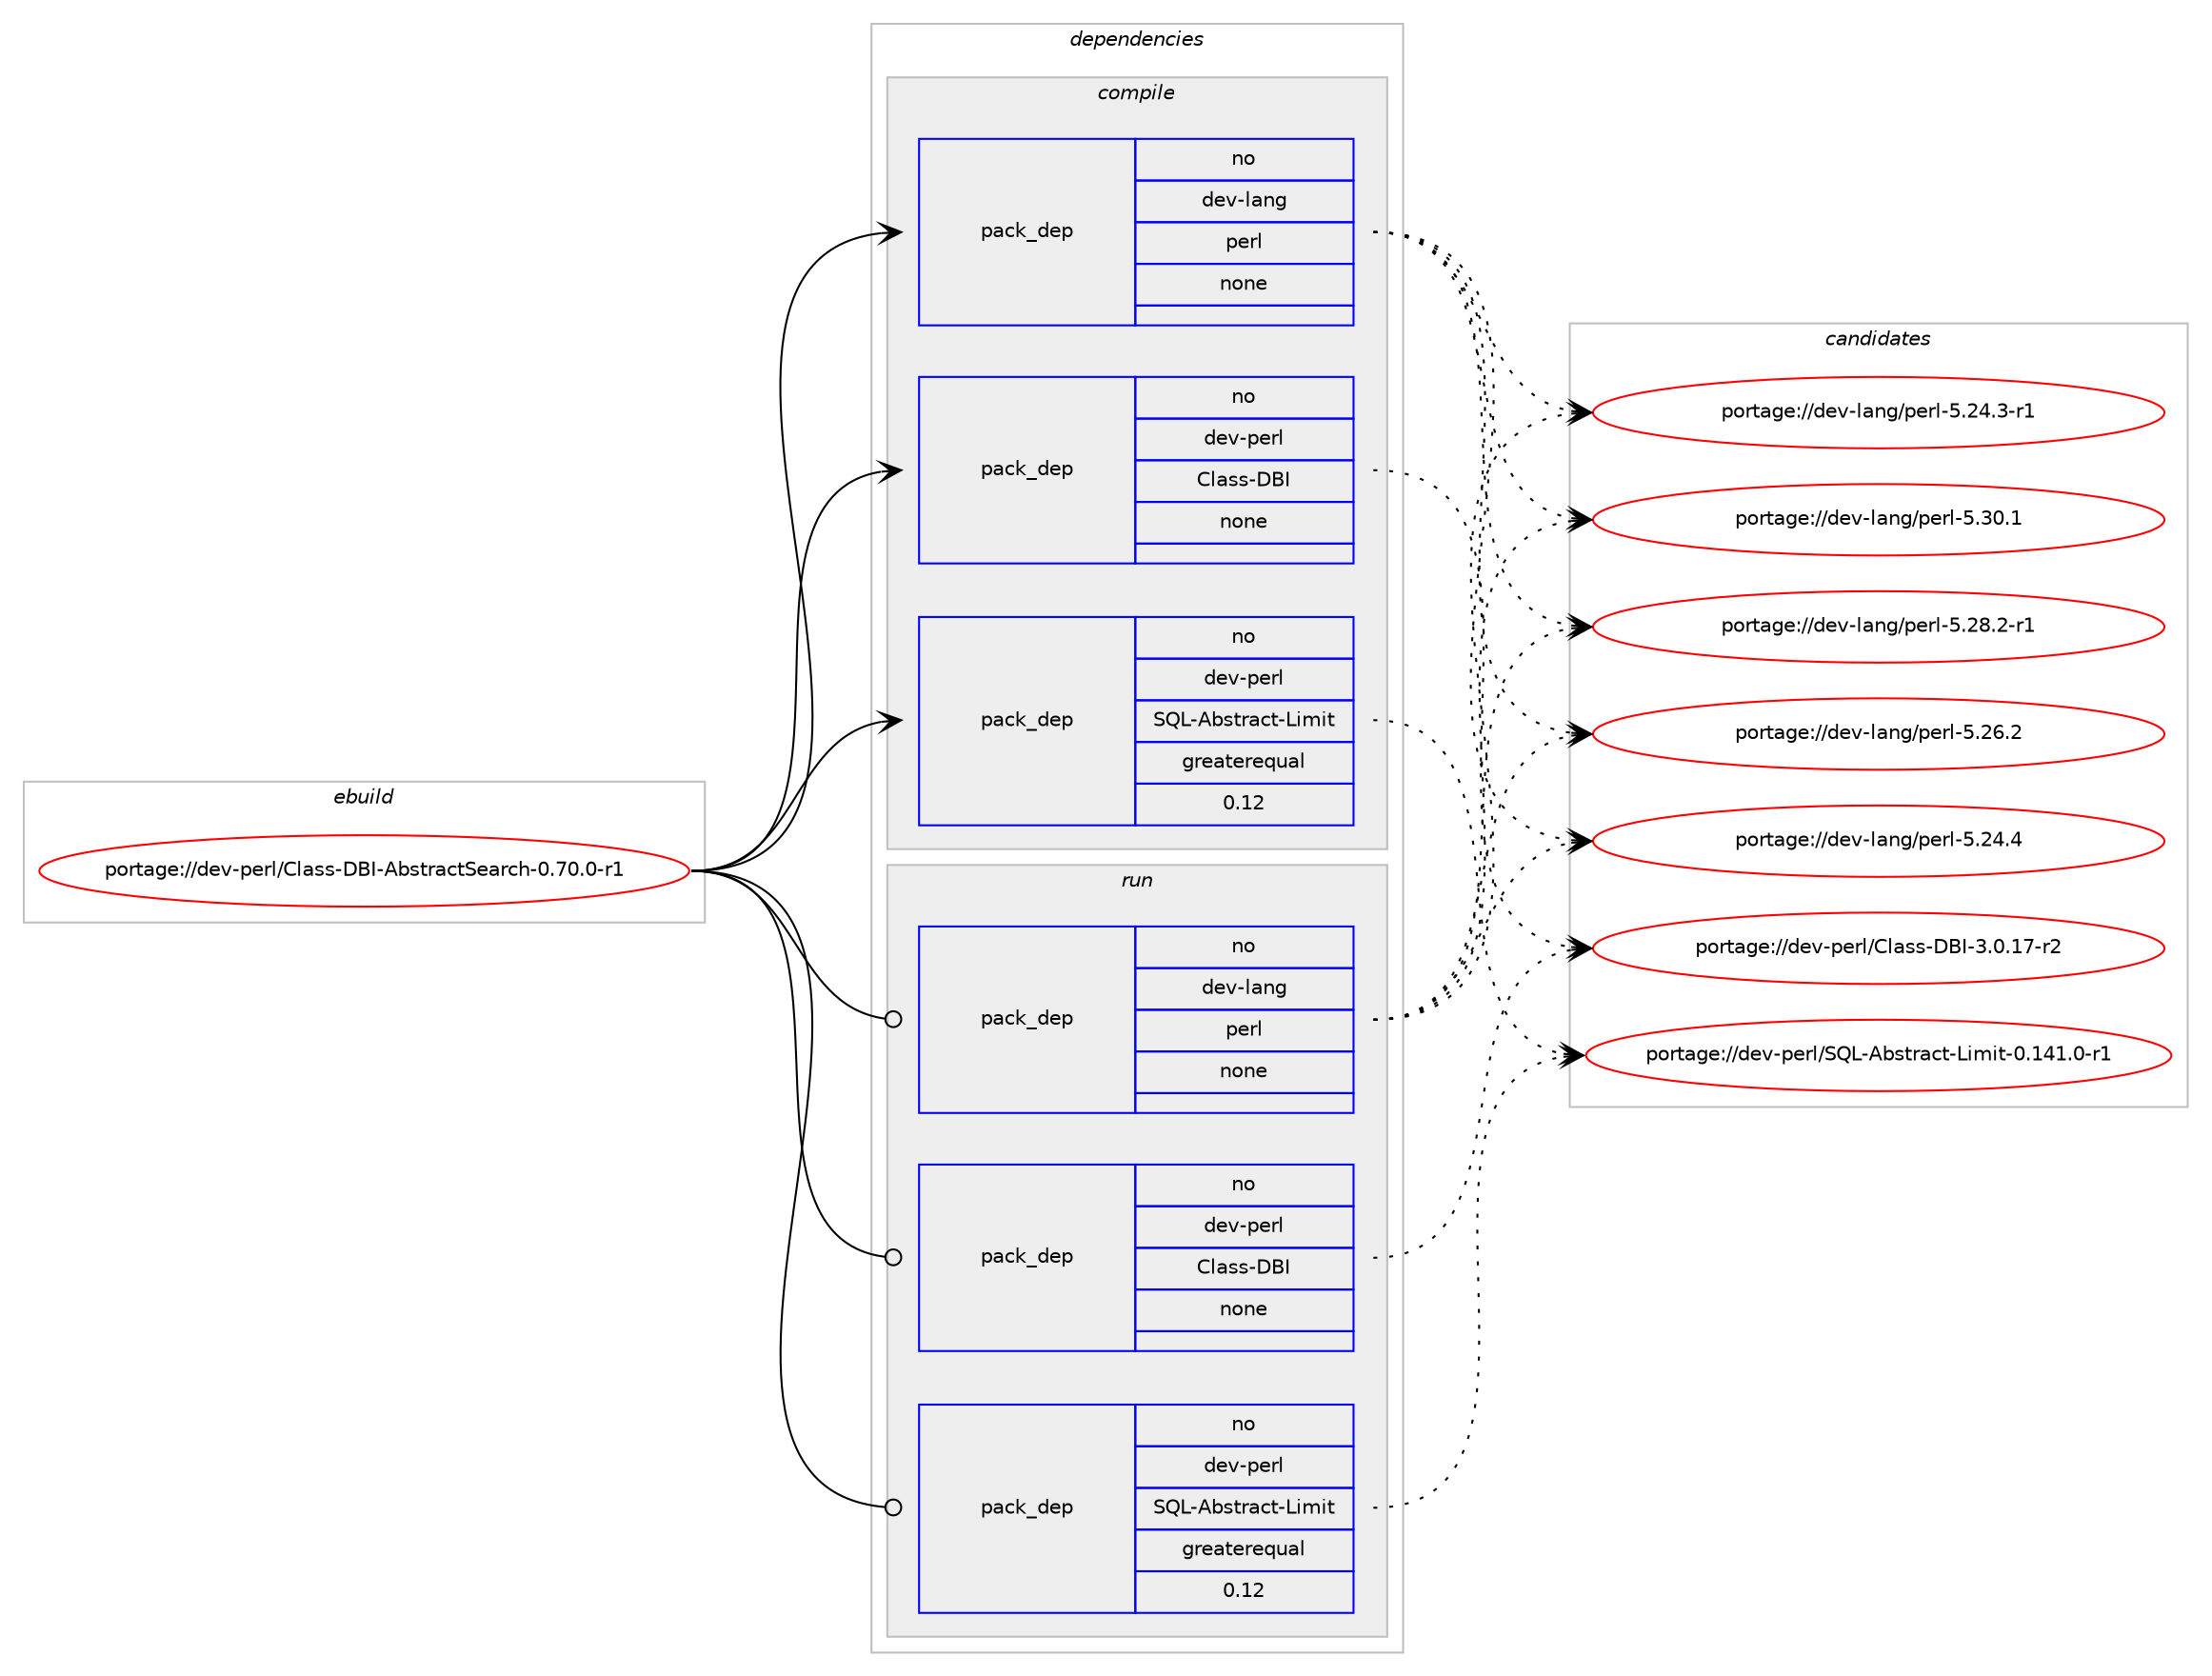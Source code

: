 digraph prolog {

# *************
# Graph options
# *************

newrank=true;
concentrate=true;
compound=true;
graph [rankdir=LR,fontname=Helvetica,fontsize=10,ranksep=1.5];#, ranksep=2.5, nodesep=0.2];
edge  [arrowhead=vee];
node  [fontname=Helvetica,fontsize=10];

# **********
# The ebuild
# **********

subgraph cluster_leftcol {
color=gray;
label=<<i>ebuild</i>>;
id [label="portage://dev-perl/Class-DBI-AbstractSearch-0.70.0-r1", color=red, width=4, href="../dev-perl/Class-DBI-AbstractSearch-0.70.0-r1.svg"];
}

# ****************
# The dependencies
# ****************

subgraph cluster_midcol {
color=gray;
label=<<i>dependencies</i>>;
subgraph cluster_compile {
fillcolor="#eeeeee";
style=filled;
label=<<i>compile</i>>;
subgraph pack371018 {
dependency498745 [label=<<TABLE BORDER="0" CELLBORDER="1" CELLSPACING="0" CELLPADDING="4" WIDTH="220"><TR><TD ROWSPAN="6" CELLPADDING="30">pack_dep</TD></TR><TR><TD WIDTH="110">no</TD></TR><TR><TD>dev-lang</TD></TR><TR><TD>perl</TD></TR><TR><TD>none</TD></TR><TR><TD></TD></TR></TABLE>>, shape=none, color=blue];
}
id:e -> dependency498745:w [weight=20,style="solid",arrowhead="vee"];
subgraph pack371019 {
dependency498746 [label=<<TABLE BORDER="0" CELLBORDER="1" CELLSPACING="0" CELLPADDING="4" WIDTH="220"><TR><TD ROWSPAN="6" CELLPADDING="30">pack_dep</TD></TR><TR><TD WIDTH="110">no</TD></TR><TR><TD>dev-perl</TD></TR><TR><TD>Class-DBI</TD></TR><TR><TD>none</TD></TR><TR><TD></TD></TR></TABLE>>, shape=none, color=blue];
}
id:e -> dependency498746:w [weight=20,style="solid",arrowhead="vee"];
subgraph pack371020 {
dependency498747 [label=<<TABLE BORDER="0" CELLBORDER="1" CELLSPACING="0" CELLPADDING="4" WIDTH="220"><TR><TD ROWSPAN="6" CELLPADDING="30">pack_dep</TD></TR><TR><TD WIDTH="110">no</TD></TR><TR><TD>dev-perl</TD></TR><TR><TD>SQL-Abstract-Limit</TD></TR><TR><TD>greaterequal</TD></TR><TR><TD>0.12</TD></TR></TABLE>>, shape=none, color=blue];
}
id:e -> dependency498747:w [weight=20,style="solid",arrowhead="vee"];
}
subgraph cluster_compileandrun {
fillcolor="#eeeeee";
style=filled;
label=<<i>compile and run</i>>;
}
subgraph cluster_run {
fillcolor="#eeeeee";
style=filled;
label=<<i>run</i>>;
subgraph pack371021 {
dependency498748 [label=<<TABLE BORDER="0" CELLBORDER="1" CELLSPACING="0" CELLPADDING="4" WIDTH="220"><TR><TD ROWSPAN="6" CELLPADDING="30">pack_dep</TD></TR><TR><TD WIDTH="110">no</TD></TR><TR><TD>dev-lang</TD></TR><TR><TD>perl</TD></TR><TR><TD>none</TD></TR><TR><TD></TD></TR></TABLE>>, shape=none, color=blue];
}
id:e -> dependency498748:w [weight=20,style="solid",arrowhead="odot"];
subgraph pack371022 {
dependency498749 [label=<<TABLE BORDER="0" CELLBORDER="1" CELLSPACING="0" CELLPADDING="4" WIDTH="220"><TR><TD ROWSPAN="6" CELLPADDING="30">pack_dep</TD></TR><TR><TD WIDTH="110">no</TD></TR><TR><TD>dev-perl</TD></TR><TR><TD>Class-DBI</TD></TR><TR><TD>none</TD></TR><TR><TD></TD></TR></TABLE>>, shape=none, color=blue];
}
id:e -> dependency498749:w [weight=20,style="solid",arrowhead="odot"];
subgraph pack371023 {
dependency498750 [label=<<TABLE BORDER="0" CELLBORDER="1" CELLSPACING="0" CELLPADDING="4" WIDTH="220"><TR><TD ROWSPAN="6" CELLPADDING="30">pack_dep</TD></TR><TR><TD WIDTH="110">no</TD></TR><TR><TD>dev-perl</TD></TR><TR><TD>SQL-Abstract-Limit</TD></TR><TR><TD>greaterequal</TD></TR><TR><TD>0.12</TD></TR></TABLE>>, shape=none, color=blue];
}
id:e -> dependency498750:w [weight=20,style="solid",arrowhead="odot"];
}
}

# **************
# The candidates
# **************

subgraph cluster_choices {
rank=same;
color=gray;
label=<<i>candidates</i>>;

subgraph choice371018 {
color=black;
nodesep=1;
choice10010111845108971101034711210111410845534651484649 [label="portage://dev-lang/perl-5.30.1", color=red, width=4,href="../dev-lang/perl-5.30.1.svg"];
choice100101118451089711010347112101114108455346505646504511449 [label="portage://dev-lang/perl-5.28.2-r1", color=red, width=4,href="../dev-lang/perl-5.28.2-r1.svg"];
choice10010111845108971101034711210111410845534650544650 [label="portage://dev-lang/perl-5.26.2", color=red, width=4,href="../dev-lang/perl-5.26.2.svg"];
choice10010111845108971101034711210111410845534650524652 [label="portage://dev-lang/perl-5.24.4", color=red, width=4,href="../dev-lang/perl-5.24.4.svg"];
choice100101118451089711010347112101114108455346505246514511449 [label="portage://dev-lang/perl-5.24.3-r1", color=red, width=4,href="../dev-lang/perl-5.24.3-r1.svg"];
dependency498745:e -> choice10010111845108971101034711210111410845534651484649:w [style=dotted,weight="100"];
dependency498745:e -> choice100101118451089711010347112101114108455346505646504511449:w [style=dotted,weight="100"];
dependency498745:e -> choice10010111845108971101034711210111410845534650544650:w [style=dotted,weight="100"];
dependency498745:e -> choice10010111845108971101034711210111410845534650524652:w [style=dotted,weight="100"];
dependency498745:e -> choice100101118451089711010347112101114108455346505246514511449:w [style=dotted,weight="100"];
}
subgraph choice371019 {
color=black;
nodesep=1;
choice1001011184511210111410847671089711511545686673455146484649554511450 [label="portage://dev-perl/Class-DBI-3.0.17-r2", color=red, width=4,href="../dev-perl/Class-DBI-3.0.17-r2.svg"];
dependency498746:e -> choice1001011184511210111410847671089711511545686673455146484649554511450:w [style=dotted,weight="100"];
}
subgraph choice371020 {
color=black;
nodesep=1;
choice10010111845112101114108478381764565981151161149799116457610510910511645484649524946484511449 [label="portage://dev-perl/SQL-Abstract-Limit-0.141.0-r1", color=red, width=4,href="../dev-perl/SQL-Abstract-Limit-0.141.0-r1.svg"];
dependency498747:e -> choice10010111845112101114108478381764565981151161149799116457610510910511645484649524946484511449:w [style=dotted,weight="100"];
}
subgraph choice371021 {
color=black;
nodesep=1;
choice10010111845108971101034711210111410845534651484649 [label="portage://dev-lang/perl-5.30.1", color=red, width=4,href="../dev-lang/perl-5.30.1.svg"];
choice100101118451089711010347112101114108455346505646504511449 [label="portage://dev-lang/perl-5.28.2-r1", color=red, width=4,href="../dev-lang/perl-5.28.2-r1.svg"];
choice10010111845108971101034711210111410845534650544650 [label="portage://dev-lang/perl-5.26.2", color=red, width=4,href="../dev-lang/perl-5.26.2.svg"];
choice10010111845108971101034711210111410845534650524652 [label="portage://dev-lang/perl-5.24.4", color=red, width=4,href="../dev-lang/perl-5.24.4.svg"];
choice100101118451089711010347112101114108455346505246514511449 [label="portage://dev-lang/perl-5.24.3-r1", color=red, width=4,href="../dev-lang/perl-5.24.3-r1.svg"];
dependency498748:e -> choice10010111845108971101034711210111410845534651484649:w [style=dotted,weight="100"];
dependency498748:e -> choice100101118451089711010347112101114108455346505646504511449:w [style=dotted,weight="100"];
dependency498748:e -> choice10010111845108971101034711210111410845534650544650:w [style=dotted,weight="100"];
dependency498748:e -> choice10010111845108971101034711210111410845534650524652:w [style=dotted,weight="100"];
dependency498748:e -> choice100101118451089711010347112101114108455346505246514511449:w [style=dotted,weight="100"];
}
subgraph choice371022 {
color=black;
nodesep=1;
choice1001011184511210111410847671089711511545686673455146484649554511450 [label="portage://dev-perl/Class-DBI-3.0.17-r2", color=red, width=4,href="../dev-perl/Class-DBI-3.0.17-r2.svg"];
dependency498749:e -> choice1001011184511210111410847671089711511545686673455146484649554511450:w [style=dotted,weight="100"];
}
subgraph choice371023 {
color=black;
nodesep=1;
choice10010111845112101114108478381764565981151161149799116457610510910511645484649524946484511449 [label="portage://dev-perl/SQL-Abstract-Limit-0.141.0-r1", color=red, width=4,href="../dev-perl/SQL-Abstract-Limit-0.141.0-r1.svg"];
dependency498750:e -> choice10010111845112101114108478381764565981151161149799116457610510910511645484649524946484511449:w [style=dotted,weight="100"];
}
}

}
